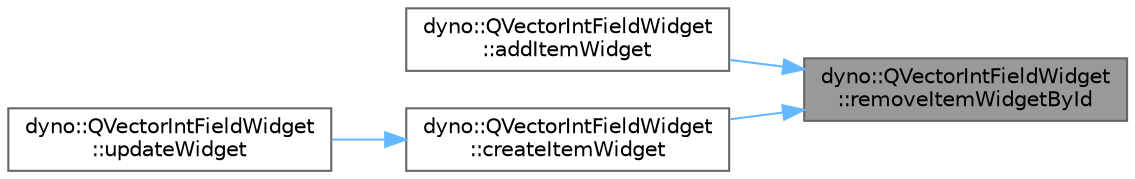 digraph "dyno::QVectorIntFieldWidget::removeItemWidgetById"
{
 // LATEX_PDF_SIZE
  bgcolor="transparent";
  edge [fontname=Helvetica,fontsize=10,labelfontname=Helvetica,labelfontsize=10];
  node [fontname=Helvetica,fontsize=10,shape=box,height=0.2,width=0.4];
  rankdir="RL";
  Node1 [id="Node000001",label="dyno::QVectorIntFieldWidget\l::removeItemWidgetById",height=0.2,width=0.4,color="gray40", fillcolor="grey60", style="filled", fontcolor="black",tooltip=" "];
  Node1 -> Node2 [id="edge1_Node000001_Node000002",dir="back",color="steelblue1",style="solid",tooltip=" "];
  Node2 [id="Node000002",label="dyno::QVectorIntFieldWidget\l::addItemWidget",height=0.2,width=0.4,color="grey40", fillcolor="white", style="filled",URL="$classdyno_1_1_q_vector_int_field_widget.html#adadeadd1010ea6bd54a7ea8de9c18c57",tooltip=" "];
  Node1 -> Node3 [id="edge2_Node000001_Node000003",dir="back",color="steelblue1",style="solid",tooltip=" "];
  Node3 [id="Node000003",label="dyno::QVectorIntFieldWidget\l::createItemWidget",height=0.2,width=0.4,color="grey40", fillcolor="white", style="filled",URL="$classdyno_1_1_q_vector_int_field_widget.html#a9486f8a7ab4dd46223d1b1836716958c",tooltip=" "];
  Node3 -> Node4 [id="edge3_Node000003_Node000004",dir="back",color="steelblue1",style="solid",tooltip=" "];
  Node4 [id="Node000004",label="dyno::QVectorIntFieldWidget\l::updateWidget",height=0.2,width=0.4,color="grey40", fillcolor="white", style="filled",URL="$classdyno_1_1_q_vector_int_field_widget.html#a275d2b522a58426bbbf0288c1da04d6e",tooltip=" "];
}

